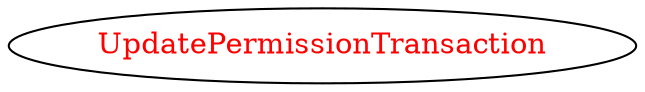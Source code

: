 digraph dependencyGraph {
 concentrate=true;
 ranksep="2.0";
 rankdir="LR"; 
 splines="ortho";
"UpdatePermissionTransaction" [fontcolor="red"];
}